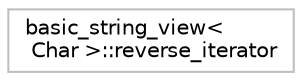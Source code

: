digraph "Graphical Class Hierarchy"
{
 // LATEX_PDF_SIZE
  edge [fontname="Helvetica",fontsize="10",labelfontname="Helvetica",labelfontsize="10"];
  node [fontname="Helvetica",fontsize="10",shape=record];
  rankdir="LR";
  Node0 [label="basic_string_view\<\l Char \>::reverse_iterator",height=0.2,width=0.4,color="grey75", fillcolor="white", style="filled",tooltip="STL iterator class."];
}
